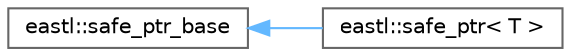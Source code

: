 digraph "类继承关系图"
{
 // LATEX_PDF_SIZE
  bgcolor="transparent";
  edge [fontname=Helvetica,fontsize=10,labelfontname=Helvetica,labelfontsize=10];
  node [fontname=Helvetica,fontsize=10,shape=box,height=0.2,width=0.4];
  rankdir="LR";
  Node0 [id="Node000000",label="eastl::safe_ptr_base",height=0.2,width=0.4,color="grey40", fillcolor="white", style="filled",URL="$classeastl_1_1safe__ptr__base.html",tooltip=" "];
  Node0 -> Node1 [id="edge3685_Node000000_Node000001",dir="back",color="steelblue1",style="solid",tooltip=" "];
  Node1 [id="Node000001",label="eastl::safe_ptr\< T \>",height=0.2,width=0.4,color="grey40", fillcolor="white", style="filled",URL="$classeastl_1_1safe__ptr.html",tooltip=" "];
}
